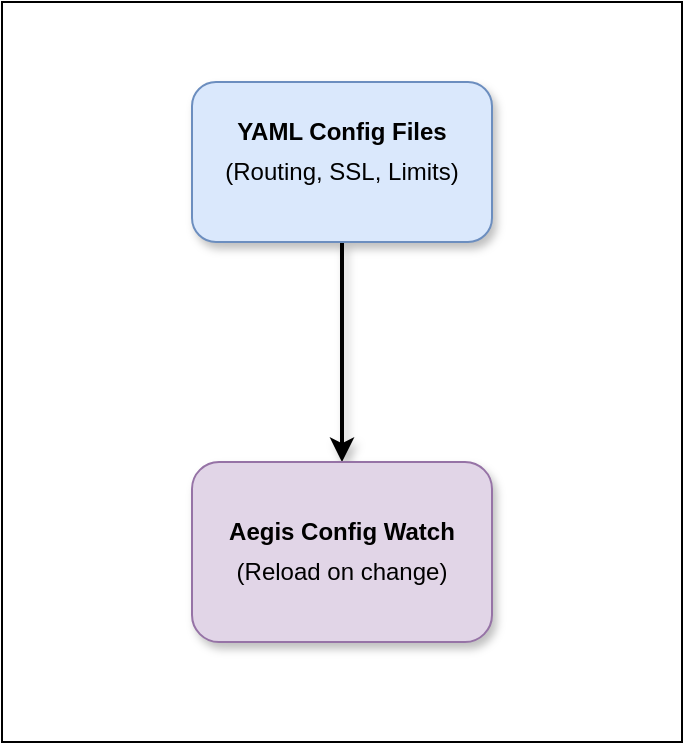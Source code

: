 <mxfile>
    <diagram id="klo9l6gvdRQ8k1ZNYXNO" name="Page-1">
        <mxGraphModel dx="728" dy="692" grid="1" gridSize="10" guides="1" tooltips="1" connect="1" arrows="1" fold="1" page="1" pageScale="1" pageWidth="1169" pageHeight="827" math="0" shadow="0">
            <root>
                <mxCell id="0"/>
                <mxCell id="1" parent="0"/>
                <mxCell id="2" value="" style="rounded=0;whiteSpace=wrap;html=1;" vertex="1" parent="1">
                    <mxGeometry x="210" y="40" width="340" height="370" as="geometry"/>
                </mxCell>
                <mxCell id="5" style="edgeStyle=none;html=1;exitX=0.5;exitY=1;exitDx=0;exitDy=0;entryX=0.5;entryY=0;entryDx=0;entryDy=0;strokeWidth=2;shadow=1;" edge="1" parent="1" source="3" target="4">
                    <mxGeometry relative="1" as="geometry"/>
                </mxCell>
                <mxCell id="3" value="" style="rounded=1;whiteSpace=wrap;html=1;fillColor=#dae8fc;strokeColor=#6c8ebf;shadow=1;" vertex="1" parent="1">
                    <mxGeometry x="305" y="80" width="150" height="80" as="geometry"/>
                </mxCell>
                <mxCell id="4" value="" style="rounded=1;whiteSpace=wrap;html=1;fillColor=#e1d5e7;strokeColor=#9673a6;shadow=1;" vertex="1" parent="1">
                    <mxGeometry x="305" y="270" width="150" height="90" as="geometry"/>
                </mxCell>
                <mxCell id="6" value="&lt;b&gt;YAML Config Files&lt;/b&gt;" style="text;html=1;align=center;verticalAlign=middle;whiteSpace=wrap;rounded=0;" vertex="1" parent="1">
                    <mxGeometry x="310" y="90" width="140" height="30" as="geometry"/>
                </mxCell>
                <mxCell id="7" value="(Routing, SSL, Limits)" style="text;html=1;align=center;verticalAlign=middle;whiteSpace=wrap;rounded=0;" vertex="1" parent="1">
                    <mxGeometry x="310" y="110" width="140" height="30" as="geometry"/>
                </mxCell>
                <mxCell id="8" value="&lt;b&gt;Aegis Config Watch&lt;/b&gt;" style="text;html=1;align=center;verticalAlign=middle;whiteSpace=wrap;rounded=0;" vertex="1" parent="1">
                    <mxGeometry x="310" y="290" width="140" height="30" as="geometry"/>
                </mxCell>
                <mxCell id="9" value="(Reload on change)" style="text;html=1;align=center;verticalAlign=middle;whiteSpace=wrap;rounded=0;" vertex="1" parent="1">
                    <mxGeometry x="310" y="310" width="140" height="30" as="geometry"/>
                </mxCell>
            </root>
        </mxGraphModel>
    </diagram>
</mxfile>